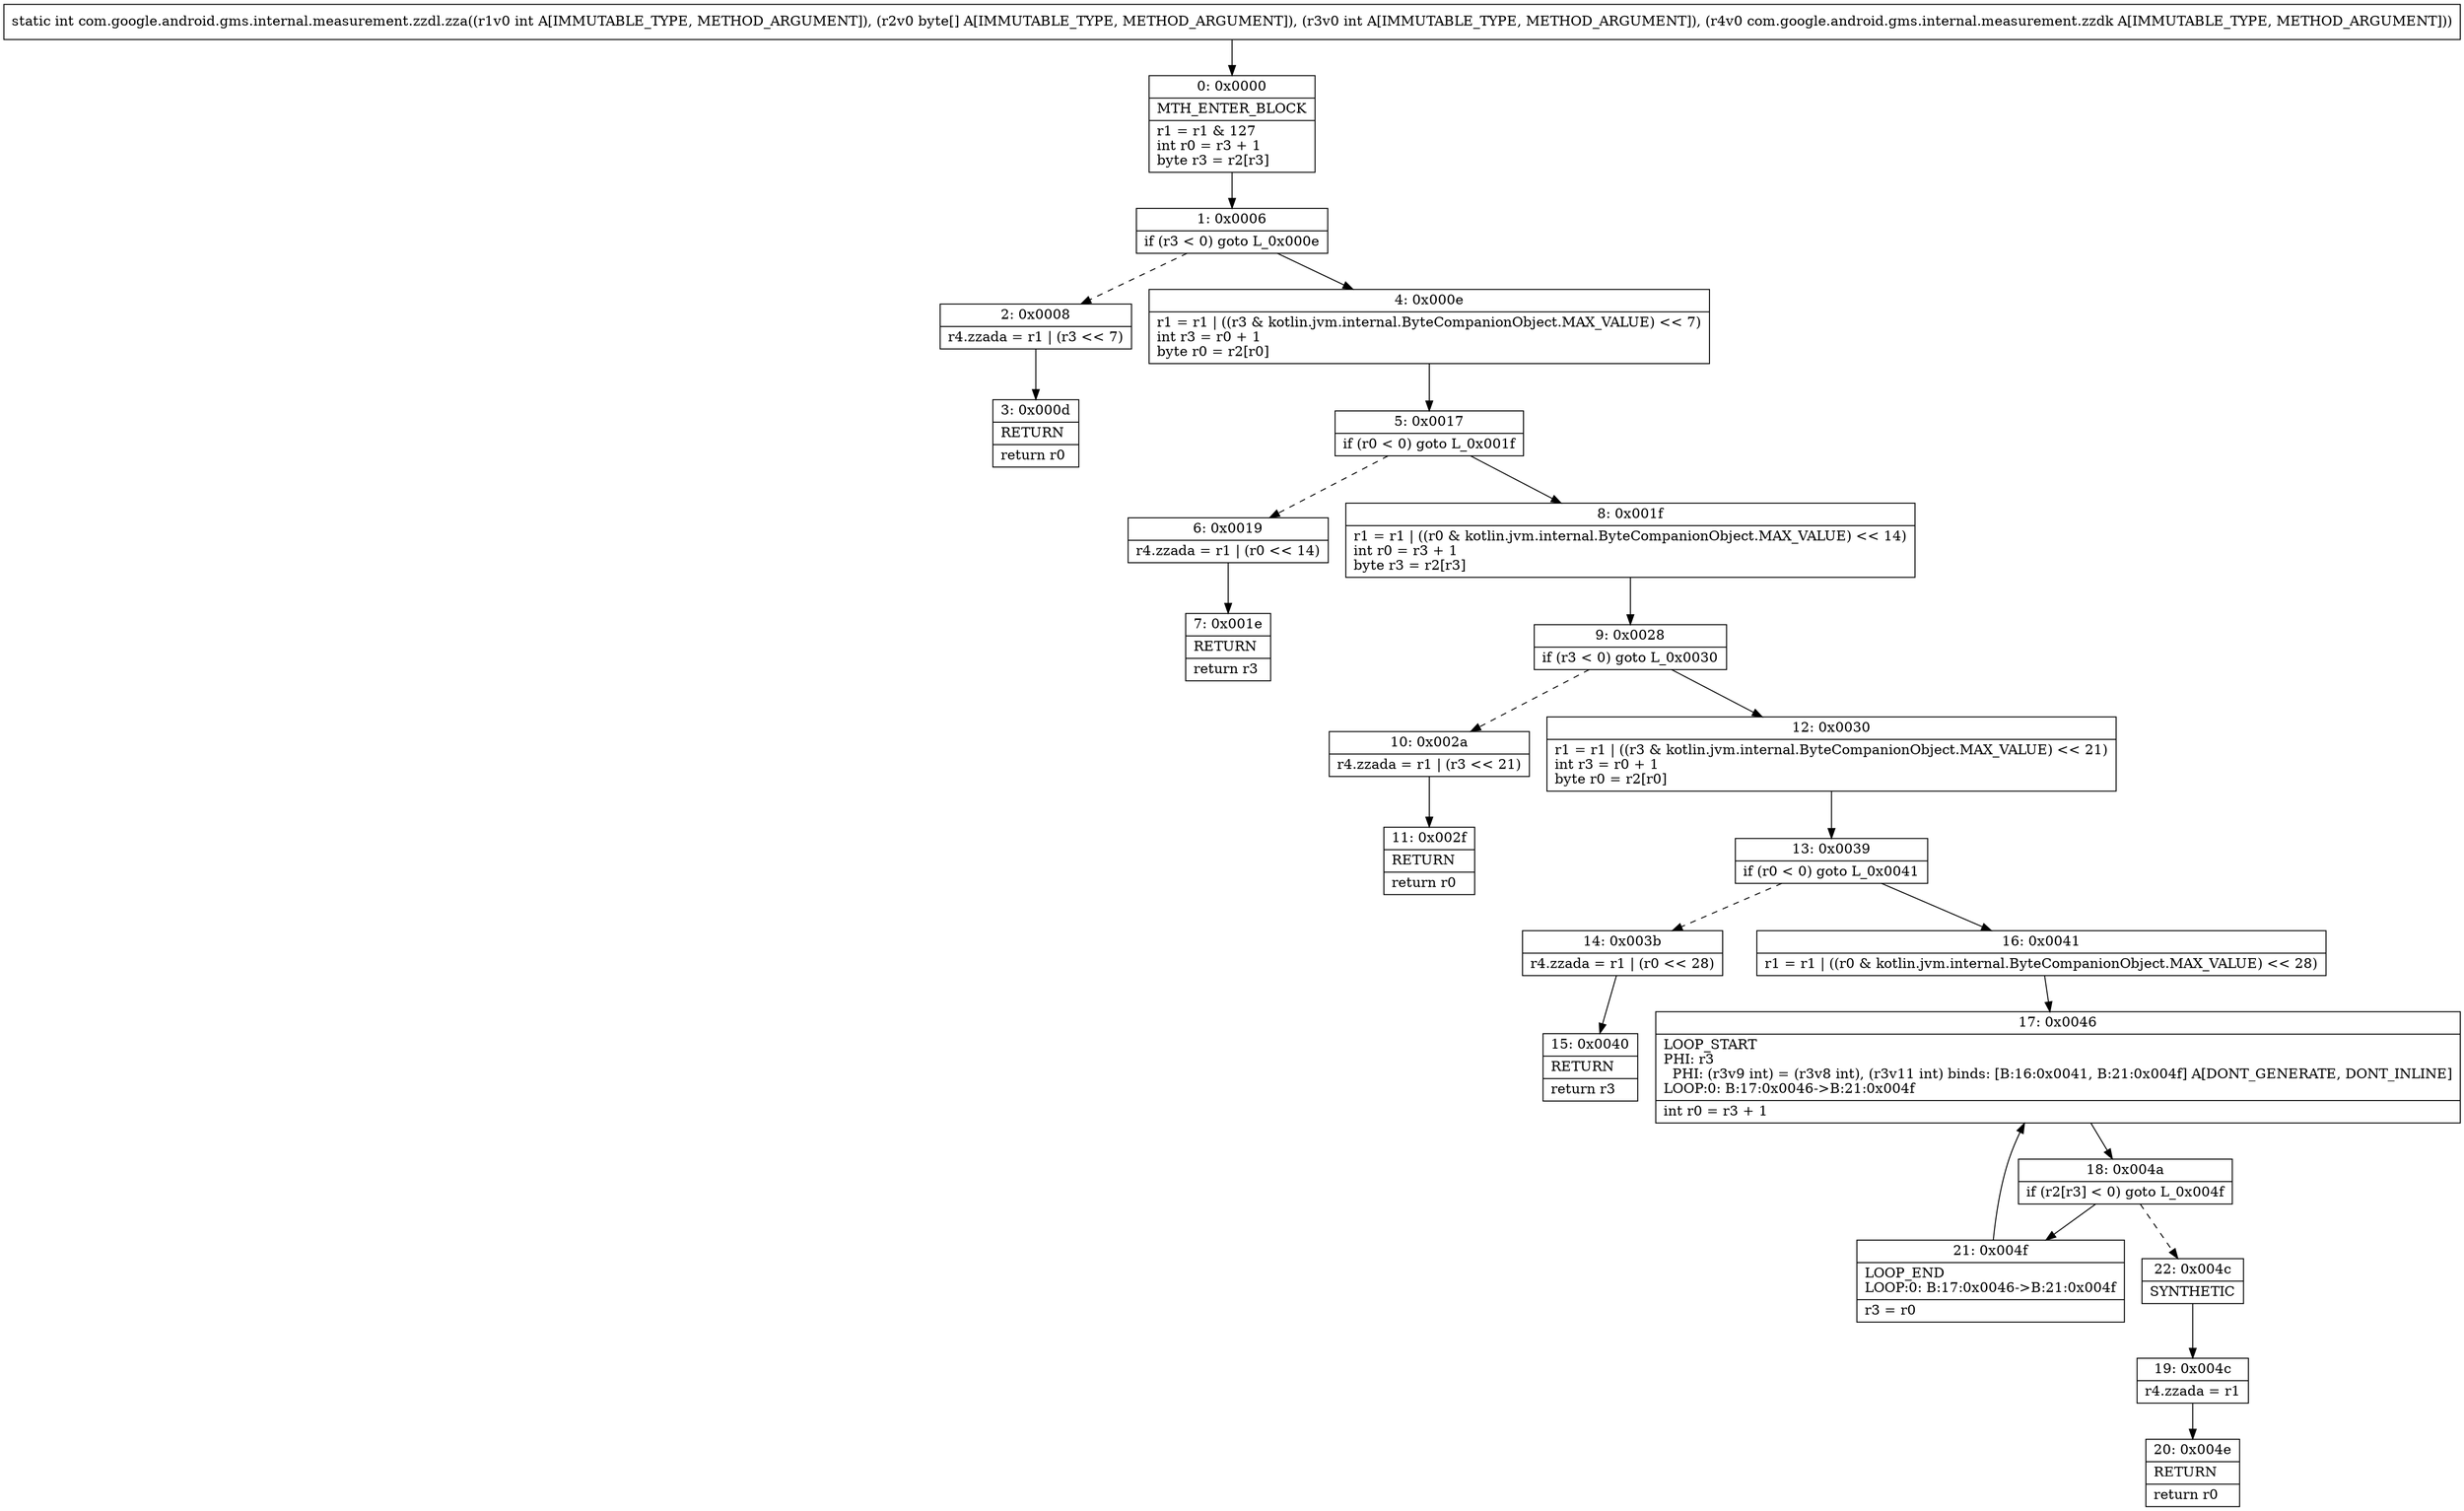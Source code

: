 digraph "CFG forcom.google.android.gms.internal.measurement.zzdl.zza(I[BILcom\/google\/android\/gms\/internal\/measurement\/zzdk;)I" {
Node_0 [shape=record,label="{0\:\ 0x0000|MTH_ENTER_BLOCK\l|r1 = r1 & 127\lint r0 = r3 + 1\lbyte r3 = r2[r3]\l}"];
Node_1 [shape=record,label="{1\:\ 0x0006|if (r3 \< 0) goto L_0x000e\l}"];
Node_2 [shape=record,label="{2\:\ 0x0008|r4.zzada = r1 \| (r3 \<\< 7)\l}"];
Node_3 [shape=record,label="{3\:\ 0x000d|RETURN\l|return r0\l}"];
Node_4 [shape=record,label="{4\:\ 0x000e|r1 = r1 \| ((r3 & kotlin.jvm.internal.ByteCompanionObject.MAX_VALUE) \<\< 7)\lint r3 = r0 + 1\lbyte r0 = r2[r0]\l}"];
Node_5 [shape=record,label="{5\:\ 0x0017|if (r0 \< 0) goto L_0x001f\l}"];
Node_6 [shape=record,label="{6\:\ 0x0019|r4.zzada = r1 \| (r0 \<\< 14)\l}"];
Node_7 [shape=record,label="{7\:\ 0x001e|RETURN\l|return r3\l}"];
Node_8 [shape=record,label="{8\:\ 0x001f|r1 = r1 \| ((r0 & kotlin.jvm.internal.ByteCompanionObject.MAX_VALUE) \<\< 14)\lint r0 = r3 + 1\lbyte r3 = r2[r3]\l}"];
Node_9 [shape=record,label="{9\:\ 0x0028|if (r3 \< 0) goto L_0x0030\l}"];
Node_10 [shape=record,label="{10\:\ 0x002a|r4.zzada = r1 \| (r3 \<\< 21)\l}"];
Node_11 [shape=record,label="{11\:\ 0x002f|RETURN\l|return r0\l}"];
Node_12 [shape=record,label="{12\:\ 0x0030|r1 = r1 \| ((r3 & kotlin.jvm.internal.ByteCompanionObject.MAX_VALUE) \<\< 21)\lint r3 = r0 + 1\lbyte r0 = r2[r0]\l}"];
Node_13 [shape=record,label="{13\:\ 0x0039|if (r0 \< 0) goto L_0x0041\l}"];
Node_14 [shape=record,label="{14\:\ 0x003b|r4.zzada = r1 \| (r0 \<\< 28)\l}"];
Node_15 [shape=record,label="{15\:\ 0x0040|RETURN\l|return r3\l}"];
Node_16 [shape=record,label="{16\:\ 0x0041|r1 = r1 \| ((r0 & kotlin.jvm.internal.ByteCompanionObject.MAX_VALUE) \<\< 28)\l}"];
Node_17 [shape=record,label="{17\:\ 0x0046|LOOP_START\lPHI: r3 \l  PHI: (r3v9 int) = (r3v8 int), (r3v11 int) binds: [B:16:0x0041, B:21:0x004f] A[DONT_GENERATE, DONT_INLINE]\lLOOP:0: B:17:0x0046\-\>B:21:0x004f\l|int r0 = r3 + 1\l}"];
Node_18 [shape=record,label="{18\:\ 0x004a|if (r2[r3] \< 0) goto L_0x004f\l}"];
Node_19 [shape=record,label="{19\:\ 0x004c|r4.zzada = r1\l}"];
Node_20 [shape=record,label="{20\:\ 0x004e|RETURN\l|return r0\l}"];
Node_21 [shape=record,label="{21\:\ 0x004f|LOOP_END\lLOOP:0: B:17:0x0046\-\>B:21:0x004f\l|r3 = r0\l}"];
Node_22 [shape=record,label="{22\:\ 0x004c|SYNTHETIC\l}"];
MethodNode[shape=record,label="{static int com.google.android.gms.internal.measurement.zzdl.zza((r1v0 int A[IMMUTABLE_TYPE, METHOD_ARGUMENT]), (r2v0 byte[] A[IMMUTABLE_TYPE, METHOD_ARGUMENT]), (r3v0 int A[IMMUTABLE_TYPE, METHOD_ARGUMENT]), (r4v0 com.google.android.gms.internal.measurement.zzdk A[IMMUTABLE_TYPE, METHOD_ARGUMENT])) }"];
MethodNode -> Node_0;
Node_0 -> Node_1;
Node_1 -> Node_2[style=dashed];
Node_1 -> Node_4;
Node_2 -> Node_3;
Node_4 -> Node_5;
Node_5 -> Node_6[style=dashed];
Node_5 -> Node_8;
Node_6 -> Node_7;
Node_8 -> Node_9;
Node_9 -> Node_10[style=dashed];
Node_9 -> Node_12;
Node_10 -> Node_11;
Node_12 -> Node_13;
Node_13 -> Node_14[style=dashed];
Node_13 -> Node_16;
Node_14 -> Node_15;
Node_16 -> Node_17;
Node_17 -> Node_18;
Node_18 -> Node_21;
Node_18 -> Node_22[style=dashed];
Node_19 -> Node_20;
Node_21 -> Node_17;
Node_22 -> Node_19;
}

